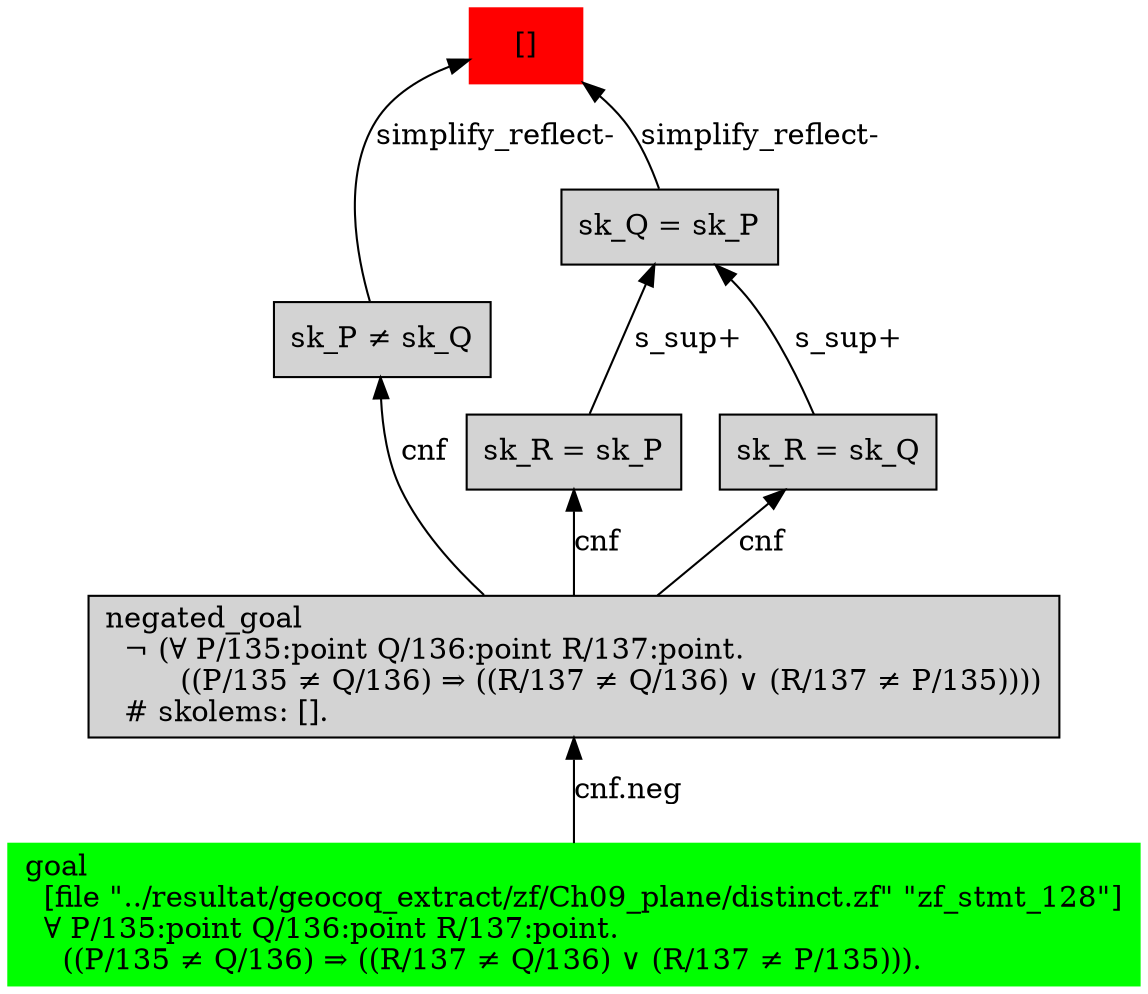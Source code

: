digraph "unsat_graph" {
  vertex_0 [color=red, label="[]", shape=box, style=filled];
  vertex_0 -> vertex_1 [label="simplify_reflect-", dir="back"];
  vertex_1 [shape=box, label="sk_P ≠ sk_Q\l", style=filled];
  vertex_1 -> vertex_2 [label="cnf", dir="back"];
  vertex_2 [shape=box, label="negated_goal\l  ¬ (∀ P/135:point Q/136:point R/137:point.\l        ((P/135 ≠ Q/136) ⇒ ((R/137 ≠ Q/136) ∨ (R/137 ≠ P/135))))\l  # skolems: [].\l", style=filled];
  vertex_2 -> vertex_3 [label="cnf.neg", dir="back"];
  vertex_3 [color=green, shape=box, label="goal\l  [file \"../resultat/geocoq_extract/zf/Ch09_plane/distinct.zf\" \"zf_stmt_128\"]\l  ∀ P/135:point Q/136:point R/137:point.\l    ((P/135 ≠ Q/136) ⇒ ((R/137 ≠ Q/136) ∨ (R/137 ≠ P/135))).\l", style=filled];
  vertex_0 -> vertex_4 [label="simplify_reflect-", dir="back"];
  vertex_4 [shape=box, label="sk_Q = sk_P\l", style=filled];
  vertex_4 -> vertex_5 [label="s_sup+\l", dir="back"];
  vertex_5 [shape=box, label="sk_R = sk_P\l", style=filled];
  vertex_5 -> vertex_2 [label="cnf", dir="back"];
  vertex_4 -> vertex_6 [label="s_sup+\l", dir="back"];
  vertex_6 [shape=box, label="sk_R = sk_Q\l", style=filled];
  vertex_6 -> vertex_2 [label="cnf", dir="back"];
  }


